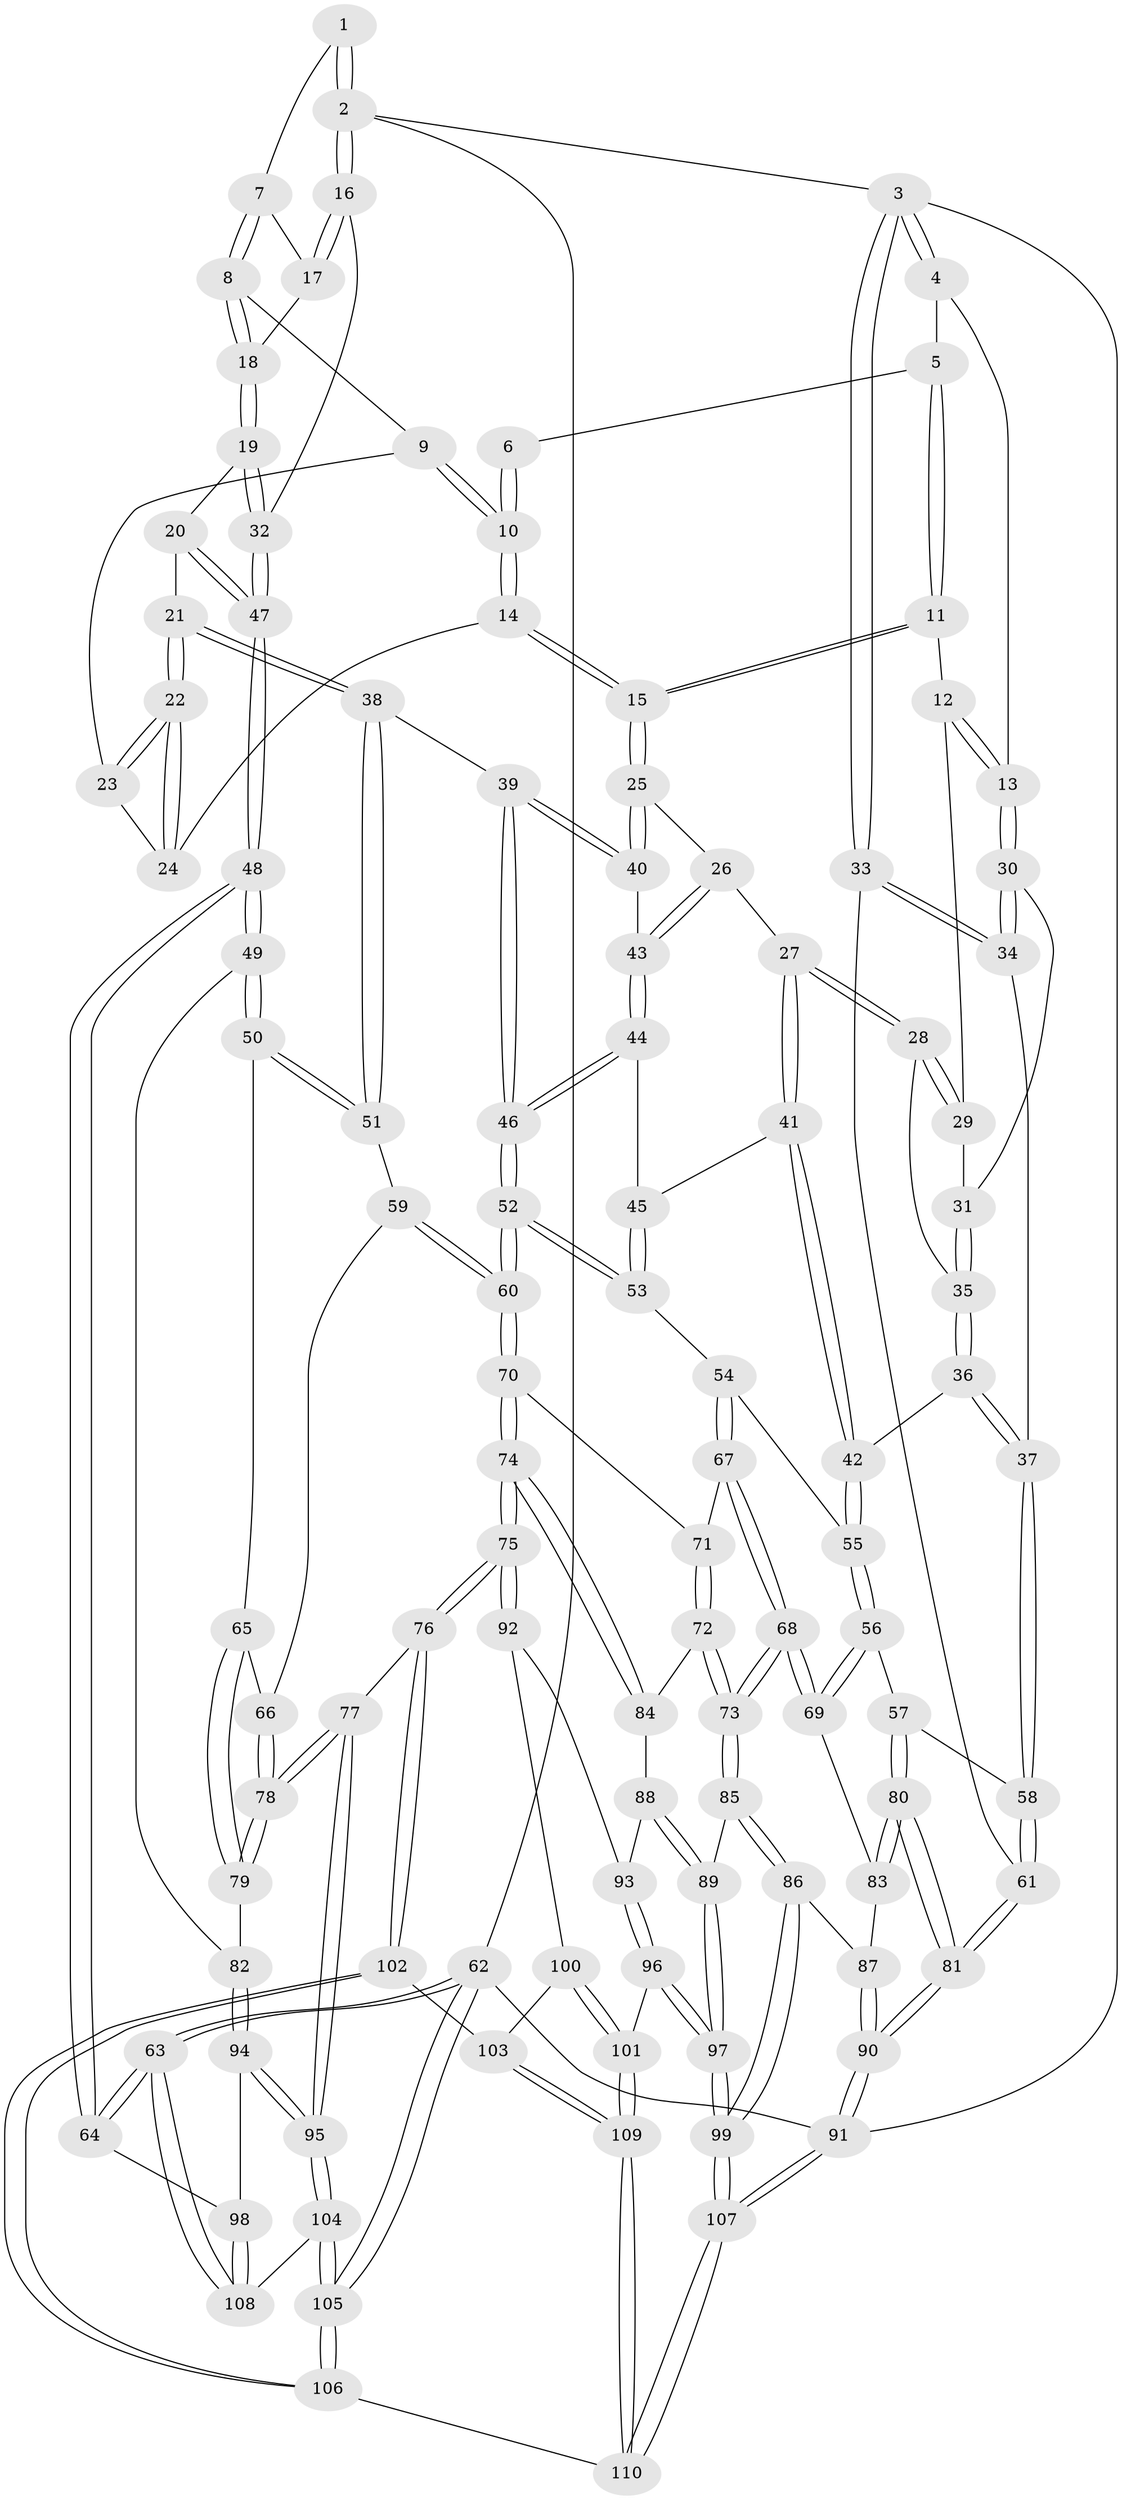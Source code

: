 // Generated by graph-tools (version 1.1) at 2025/38/03/09/25 02:38:45]
// undirected, 110 vertices, 272 edges
graph export_dot {
graph [start="1"]
  node [color=gray90,style=filled];
  1 [pos="+0.8370951829995925+0"];
  2 [pos="+1+0"];
  3 [pos="+0+0"];
  4 [pos="+0.1896332277197271+0"];
  5 [pos="+0.2926318389938745+0"];
  6 [pos="+0.6044092268694031+0"];
  7 [pos="+0.83219614452708+0.034049897534878054"];
  8 [pos="+0.8234358552111131+0.058171588234899985"];
  9 [pos="+0.8011032625721133+0.07659026002411429"];
  10 [pos="+0.6068994452205781+0.08241235628366955"];
  11 [pos="+0.35100250285808615+0.04032293380695967"];
  12 [pos="+0.3456006325733311+0.05057851168235192"];
  13 [pos="+0.14386246658575283+0.1187650219566634"];
  14 [pos="+0.5883470894489458+0.1233531913596443"];
  15 [pos="+0.55182599878265+0.15620031997811537"];
  16 [pos="+1+0"];
  17 [pos="+0.9752821474602393+0.060831861700508576"];
  18 [pos="+0.9106652595753824+0.14517055505463297"];
  19 [pos="+0.9202438822249009+0.18955653043299917"];
  20 [pos="+0.8331111142269252+0.29264357384123285"];
  21 [pos="+0.8191550344731353+0.29506046418936444"];
  22 [pos="+0.8132680714582703+0.2848321080738291"];
  23 [pos="+0.7997251730813235+0.09036822102011517"];
  24 [pos="+0.712091273636208+0.19417552141834077"];
  25 [pos="+0.5491077693791057+0.16496706002329167"];
  26 [pos="+0.36255277246120193+0.24762554463234038"];
  27 [pos="+0.35148165969188516+0.24877260447643196"];
  28 [pos="+0.3192514147625895+0.19399931111167926"];
  29 [pos="+0.33413144395780403+0.08398393347204625"];
  30 [pos="+0.1360388469381874+0.1441350862106351"];
  31 [pos="+0.16146608396975706+0.16118904359447084"];
  32 [pos="+1+0.18793480773051102"];
  33 [pos="+0+0.20150252240643732"];
  34 [pos="+0+0.22816626235990095"];
  35 [pos="+0.18882359028707604+0.18858213449194622"];
  36 [pos="+0.20895778343637803+0.3692045669705494"];
  37 [pos="+0.1338306555419767+0.3978774860188927"];
  38 [pos="+0.760731427204508+0.36665120396124073"];
  39 [pos="+0.6100121401932921+0.3349404159551521"];
  40 [pos="+0.5665032836035188+0.27364544845399524"];
  41 [pos="+0.2951274455985797+0.3552261591730275"];
  42 [pos="+0.26266244962008134+0.37300446802285697"];
  43 [pos="+0.46551288657335005+0.33464612208827804"];
  44 [pos="+0.43425253268842984+0.4000734732835486"];
  45 [pos="+0.4147225228882248+0.399868230225933"];
  46 [pos="+0.5284124276267086+0.48768116492114044"];
  47 [pos="+1+0.4581421642864308"];
  48 [pos="+1+0.5865803153585578"];
  49 [pos="+1+0.5882636438923926"];
  50 [pos="+0.9514065222847691+0.5591197965462201"];
  51 [pos="+0.7688685159643386+0.4614855141331437"];
  52 [pos="+0.5322218781305958+0.5190282772648375"];
  53 [pos="+0.3726871631169237+0.49992977394514837"];
  54 [pos="+0.32418079338833716+0.5213004276536667"];
  55 [pos="+0.3132744173236007+0.514303488058922"];
  56 [pos="+0.15697298770579324+0.5960712346994037"];
  57 [pos="+0.14175796515635133+0.5792244894445244"];
  58 [pos="+0.11156928216423448+0.5102185185315934"];
  59 [pos="+0.7503901953647198+0.4829116165568451"];
  60 [pos="+0.5360208225658375+0.5286432968752054"];
  61 [pos="+0+0.556447309230351"];
  62 [pos="+1+1"];
  63 [pos="+1+1"];
  64 [pos="+1+0.6111089649241704"];
  65 [pos="+0.8495531824987288+0.614447749970534"];
  66 [pos="+0.7333982927122168+0.5848160580795134"];
  67 [pos="+0.34713827755452475+0.5766728562771319"];
  68 [pos="+0.24318777458315832+0.7020073306743064"];
  69 [pos="+0.16502473366569778+0.6205827869346756"];
  70 [pos="+0.5273882819157855+0.6101897162149074"];
  71 [pos="+0.3576734615460188+0.5819786273152809"];
  72 [pos="+0.37614795357917347+0.6982857547138033"];
  73 [pos="+0.24434926882325278+0.7049249174008212"];
  74 [pos="+0.5480354396755521+0.6864711827135141"];
  75 [pos="+0.5775397632268371+0.7184977624488693"];
  76 [pos="+0.5957661493664418+0.7253726860378267"];
  77 [pos="+0.6610573215933375+0.7365196388323866"];
  78 [pos="+0.67875827860108+0.7247289085563209"];
  79 [pos="+0.7491503217123515+0.7159190781331848"];
  80 [pos="+0+0.7312101620574769"];
  81 [pos="+0+0.749539757949533"];
  82 [pos="+0.84083976020348+0.7341757030020807"];
  83 [pos="+0.0792431873897498+0.7098792510420042"];
  84 [pos="+0.4230132988244182+0.7115622438868955"];
  85 [pos="+0.24079479318586072+0.7446946049914164"];
  86 [pos="+0.15576654098345982+0.8230352751335496"];
  87 [pos="+0.12021771974449204+0.8077057024407378"];
  88 [pos="+0.3772943492220509+0.7859449143813647"];
  89 [pos="+0.2835303567821139+0.7900521978878131"];
  90 [pos="+0+0.8477256639174755"];
  91 [pos="+0+1"];
  92 [pos="+0.5353218343573718+0.7712191193077943"];
  93 [pos="+0.39215463022826497+0.8176943993002527"];
  94 [pos="+0.8886221926303238+0.8435989594452158"];
  95 [pos="+0.745167236000683+0.9168146033151808"];
  96 [pos="+0.3884346179958795+0.8908736386166074"];
  97 [pos="+0.323167256809111+0.9094448207833405"];
  98 [pos="+0.9090125731242178+0.8459260006499334"];
  99 [pos="+0.16705372313839434+1"];
  100 [pos="+0.532050056634745+0.7767203382733746"];
  101 [pos="+0.4256359386030341+0.898217750402569"];
  102 [pos="+0.5683377529063011+0.9380997995762015"];
  103 [pos="+0.5177486729013762+0.9097962324490968"];
  104 [pos="+0.7230534571808775+1"];
  105 [pos="+0.7105945905776424+1"];
  106 [pos="+0.6852070038148246+1"];
  107 [pos="+0.11499532475856787+1"];
  108 [pos="+0.9544389950372474+0.9271170180025108"];
  109 [pos="+0.45048462287898416+0.9292105899833576"];
  110 [pos="+0.5207336945317393+1"];
  1 -- 2;
  1 -- 2;
  1 -- 7;
  2 -- 3;
  2 -- 16;
  2 -- 16;
  2 -- 62;
  3 -- 4;
  3 -- 4;
  3 -- 33;
  3 -- 33;
  3 -- 91;
  4 -- 5;
  4 -- 13;
  5 -- 6;
  5 -- 11;
  5 -- 11;
  6 -- 10;
  6 -- 10;
  7 -- 8;
  7 -- 8;
  7 -- 17;
  8 -- 9;
  8 -- 18;
  8 -- 18;
  9 -- 10;
  9 -- 10;
  9 -- 23;
  10 -- 14;
  10 -- 14;
  11 -- 12;
  11 -- 15;
  11 -- 15;
  12 -- 13;
  12 -- 13;
  12 -- 29;
  13 -- 30;
  13 -- 30;
  14 -- 15;
  14 -- 15;
  14 -- 24;
  15 -- 25;
  15 -- 25;
  16 -- 17;
  16 -- 17;
  16 -- 32;
  17 -- 18;
  18 -- 19;
  18 -- 19;
  19 -- 20;
  19 -- 32;
  19 -- 32;
  20 -- 21;
  20 -- 47;
  20 -- 47;
  21 -- 22;
  21 -- 22;
  21 -- 38;
  21 -- 38;
  22 -- 23;
  22 -- 23;
  22 -- 24;
  22 -- 24;
  23 -- 24;
  25 -- 26;
  25 -- 40;
  25 -- 40;
  26 -- 27;
  26 -- 43;
  26 -- 43;
  27 -- 28;
  27 -- 28;
  27 -- 41;
  27 -- 41;
  28 -- 29;
  28 -- 29;
  28 -- 35;
  29 -- 31;
  30 -- 31;
  30 -- 34;
  30 -- 34;
  31 -- 35;
  31 -- 35;
  32 -- 47;
  32 -- 47;
  33 -- 34;
  33 -- 34;
  33 -- 61;
  34 -- 37;
  35 -- 36;
  35 -- 36;
  36 -- 37;
  36 -- 37;
  36 -- 42;
  37 -- 58;
  37 -- 58;
  38 -- 39;
  38 -- 51;
  38 -- 51;
  39 -- 40;
  39 -- 40;
  39 -- 46;
  39 -- 46;
  40 -- 43;
  41 -- 42;
  41 -- 42;
  41 -- 45;
  42 -- 55;
  42 -- 55;
  43 -- 44;
  43 -- 44;
  44 -- 45;
  44 -- 46;
  44 -- 46;
  45 -- 53;
  45 -- 53;
  46 -- 52;
  46 -- 52;
  47 -- 48;
  47 -- 48;
  48 -- 49;
  48 -- 49;
  48 -- 64;
  48 -- 64;
  49 -- 50;
  49 -- 50;
  49 -- 82;
  50 -- 51;
  50 -- 51;
  50 -- 65;
  51 -- 59;
  52 -- 53;
  52 -- 53;
  52 -- 60;
  52 -- 60;
  53 -- 54;
  54 -- 55;
  54 -- 67;
  54 -- 67;
  55 -- 56;
  55 -- 56;
  56 -- 57;
  56 -- 69;
  56 -- 69;
  57 -- 58;
  57 -- 80;
  57 -- 80;
  58 -- 61;
  58 -- 61;
  59 -- 60;
  59 -- 60;
  59 -- 66;
  60 -- 70;
  60 -- 70;
  61 -- 81;
  61 -- 81;
  62 -- 63;
  62 -- 63;
  62 -- 105;
  62 -- 105;
  62 -- 91;
  63 -- 64;
  63 -- 64;
  63 -- 108;
  63 -- 108;
  64 -- 98;
  65 -- 66;
  65 -- 79;
  65 -- 79;
  66 -- 78;
  66 -- 78;
  67 -- 68;
  67 -- 68;
  67 -- 71;
  68 -- 69;
  68 -- 69;
  68 -- 73;
  68 -- 73;
  69 -- 83;
  70 -- 71;
  70 -- 74;
  70 -- 74;
  71 -- 72;
  71 -- 72;
  72 -- 73;
  72 -- 73;
  72 -- 84;
  73 -- 85;
  73 -- 85;
  74 -- 75;
  74 -- 75;
  74 -- 84;
  74 -- 84;
  75 -- 76;
  75 -- 76;
  75 -- 92;
  75 -- 92;
  76 -- 77;
  76 -- 102;
  76 -- 102;
  77 -- 78;
  77 -- 78;
  77 -- 95;
  77 -- 95;
  78 -- 79;
  78 -- 79;
  79 -- 82;
  80 -- 81;
  80 -- 81;
  80 -- 83;
  80 -- 83;
  81 -- 90;
  81 -- 90;
  82 -- 94;
  82 -- 94;
  83 -- 87;
  84 -- 88;
  85 -- 86;
  85 -- 86;
  85 -- 89;
  86 -- 87;
  86 -- 99;
  86 -- 99;
  87 -- 90;
  87 -- 90;
  88 -- 89;
  88 -- 89;
  88 -- 93;
  89 -- 97;
  89 -- 97;
  90 -- 91;
  90 -- 91;
  91 -- 107;
  91 -- 107;
  92 -- 93;
  92 -- 100;
  93 -- 96;
  93 -- 96;
  94 -- 95;
  94 -- 95;
  94 -- 98;
  95 -- 104;
  95 -- 104;
  96 -- 97;
  96 -- 97;
  96 -- 101;
  97 -- 99;
  97 -- 99;
  98 -- 108;
  98 -- 108;
  99 -- 107;
  99 -- 107;
  100 -- 101;
  100 -- 101;
  100 -- 103;
  101 -- 109;
  101 -- 109;
  102 -- 103;
  102 -- 106;
  102 -- 106;
  103 -- 109;
  103 -- 109;
  104 -- 105;
  104 -- 105;
  104 -- 108;
  105 -- 106;
  105 -- 106;
  106 -- 110;
  107 -- 110;
  107 -- 110;
  109 -- 110;
  109 -- 110;
}

